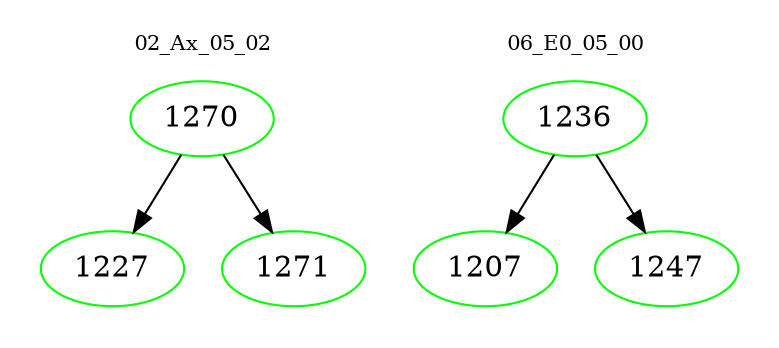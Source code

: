 digraph{
subgraph cluster_0 {
color = white
label = "02_Ax_05_02";
fontsize=10;
T0_1270 [label="1270", color="green"]
T0_1270 -> T0_1227 [color="black"]
T0_1227 [label="1227", color="green"]
T0_1270 -> T0_1271 [color="black"]
T0_1271 [label="1271", color="green"]
}
subgraph cluster_1 {
color = white
label = "06_E0_05_00";
fontsize=10;
T1_1236 [label="1236", color="green"]
T1_1236 -> T1_1207 [color="black"]
T1_1207 [label="1207", color="green"]
T1_1236 -> T1_1247 [color="black"]
T1_1247 [label="1247", color="green"]
}
}
